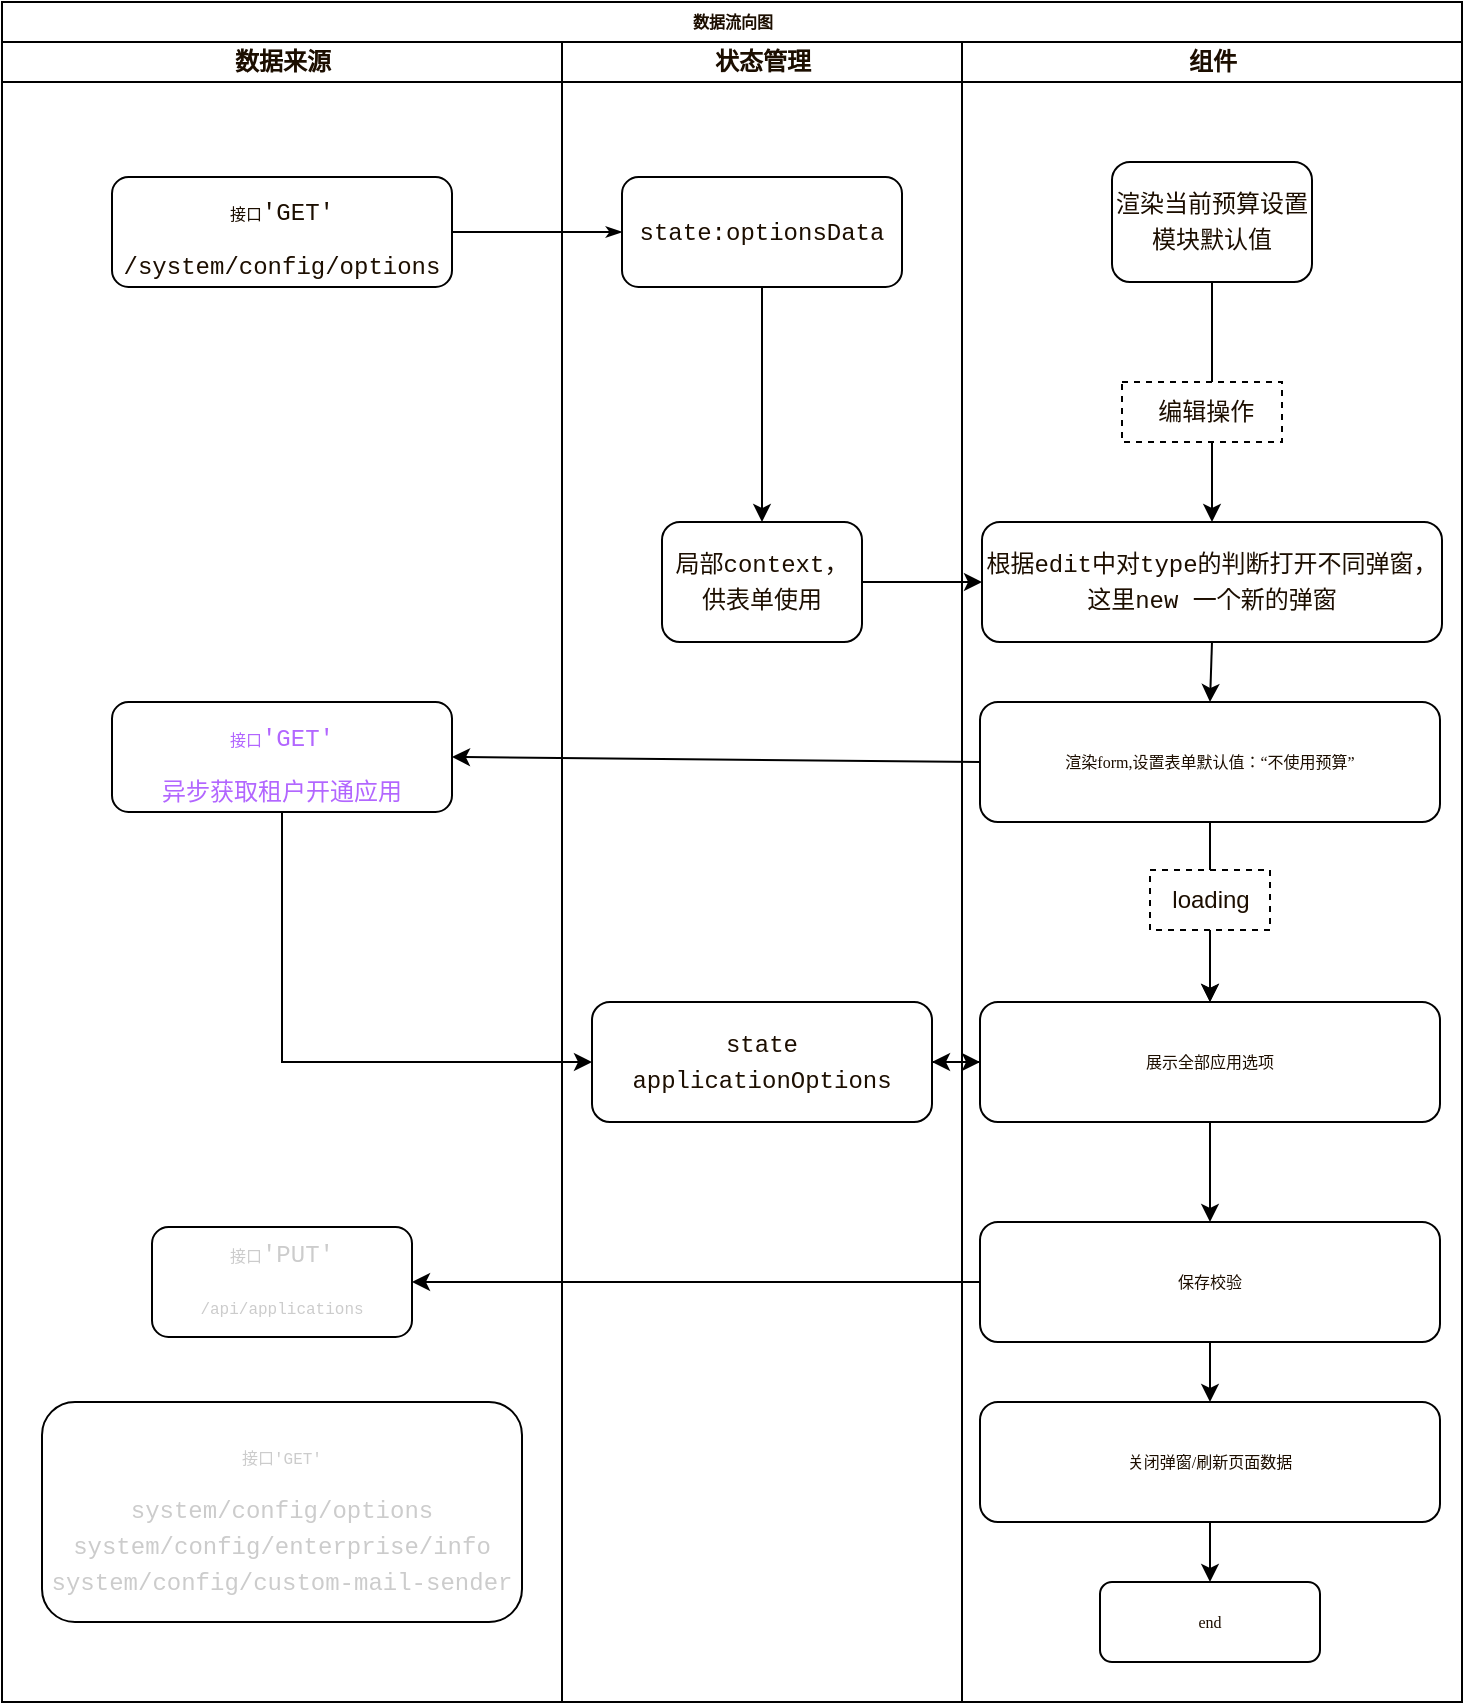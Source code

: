 <mxfile version="20.1.4" type="github">
  <diagram id="prtHgNgQTEPvFCAcTncT" name="Page-1">
    <mxGraphModel dx="946" dy="557" grid="1" gridSize="10" guides="1" tooltips="1" connect="1" arrows="1" fold="1" page="1" pageScale="1" pageWidth="827" pageHeight="1169" math="0" shadow="0">
      <root>
        <mxCell id="0" />
        <mxCell id="1" parent="0" />
        <mxCell id="de27Jn-yOiYLT7hn4Wbn-1" value="数据流向图" style="swimlane;html=1;childLayout=stackLayout;startSize=20;rounded=0;shadow=0;labelBackgroundColor=none;strokeWidth=1;fontFamily=Verdana;fontSize=8;align=center;fontColor=#1C0E00;" vertex="1" parent="1">
          <mxGeometry x="70" y="40" width="730" height="850" as="geometry" />
        </mxCell>
        <mxCell id="de27Jn-yOiYLT7hn4Wbn-2" value="数据来源" style="swimlane;html=1;startSize=20;fontColor=#1C0E00;labelBackgroundColor=none;" vertex="1" parent="de27Jn-yOiYLT7hn4Wbn-1">
          <mxGeometry y="20" width="280" height="830" as="geometry" />
        </mxCell>
        <mxCell id="de27Jn-yOiYLT7hn4Wbn-3" value="&lt;p style=&quot;line-height: 18px;&quot;&gt;&lt;font style=&quot;&quot; face=&quot;Menlo, Monaco, Courier New, monospace&quot;&gt;接口&lt;/font&gt;&lt;span style=&quot;font-family: Menlo, Monaco, &amp;quot;Courier New&amp;quot;, monospace; font-size: 12px;&quot;&gt;&#39;GET&#39;&lt;/span&gt;&lt;/p&gt;&lt;div style=&quot;font-family: Menlo, Monaco, &amp;quot;Courier New&amp;quot;, monospace; font-size: 12px; line-height: 18px;&quot;&gt;/system/config/options&lt;/div&gt;" style="rounded=1;whiteSpace=wrap;html=1;shadow=0;labelBackgroundColor=none;strokeWidth=1;fontFamily=Verdana;fontSize=8;align=center;fontColor=#1C0E00;" vertex="1" parent="de27Jn-yOiYLT7hn4Wbn-2">
          <mxGeometry x="55" y="67.5" width="170" height="55" as="geometry" />
        </mxCell>
        <mxCell id="de27Jn-yOiYLT7hn4Wbn-4" value="&lt;p style=&quot;line-height: 18px;&quot;&gt;&lt;font style=&quot;&quot; face=&quot;Menlo, Monaco, Courier New, monospace&quot;&gt;接口&lt;/font&gt;&lt;span style=&quot;font-family: Menlo, Monaco, &amp;quot;Courier New&amp;quot;, monospace; font-size: 12px;&quot;&gt;&#39;PUT&#39;&lt;/span&gt;&lt;/p&gt;&lt;p style=&quot;line-height: 18px;&quot;&gt;&lt;font style=&quot;&quot; face=&quot;Menlo, Monaco, Courier New, monospace&quot;&gt;/api/applications&lt;/font&gt;&lt;br&gt;&lt;/p&gt;" style="rounded=1;whiteSpace=wrap;html=1;shadow=0;labelBackgroundColor=none;strokeWidth=1;fontFamily=Verdana;fontSize=8;align=center;fontColor=#CCCCCC;" vertex="1" parent="de27Jn-yOiYLT7hn4Wbn-2">
          <mxGeometry x="75" y="592.5" width="130" height="55" as="geometry" />
        </mxCell>
        <mxCell id="de27Jn-yOiYLT7hn4Wbn-29" value="&lt;p style=&quot;line-height: 18px;&quot;&gt;&lt;font color=&quot;#b266ff&quot;&gt;&lt;font style=&quot;&quot; face=&quot;Menlo, Monaco, Courier New, monospace&quot;&gt;接口&lt;/font&gt;&lt;span style=&quot;font-family: Menlo, Monaco, &amp;quot;Courier New&amp;quot;, monospace; font-size: 12px;&quot;&gt;&#39;GET&#39;&lt;/span&gt;&lt;/font&gt;&lt;/p&gt;&lt;div style=&quot;font-family: Menlo, Monaco, &amp;quot;Courier New&amp;quot;, monospace; font-size: 12px; line-height: 18px;&quot;&gt;&lt;span style=&quot;&quot;&gt;&lt;font color=&quot;#b266ff&quot;&gt;异步获取租户开通应用&lt;/font&gt;&lt;/span&gt;&lt;/div&gt;" style="rounded=1;whiteSpace=wrap;html=1;shadow=0;labelBackgroundColor=none;strokeWidth=1;fontFamily=Verdana;fontSize=8;align=center;fontColor=#1C0E00;" vertex="1" parent="de27Jn-yOiYLT7hn4Wbn-2">
          <mxGeometry x="55" y="330" width="170" height="55" as="geometry" />
        </mxCell>
        <mxCell id="de27Jn-yOiYLT7hn4Wbn-52" value="&lt;p style=&quot;line-height: 18px;&quot;&gt;&lt;font face=&quot;Menlo, Monaco, Courier New, monospace&quot;&gt;接口&#39;GET&#39;&lt;br&gt;&lt;/font&gt;&lt;/p&gt;&lt;div style=&quot;font-family: Menlo, Monaco, &amp;quot;Courier New&amp;quot;, monospace; font-size: 12px; line-height: 18px;&quot;&gt;&lt;span style=&quot;&quot;&gt;system/config/options&lt;br&gt;&lt;/span&gt;&lt;div style=&quot;line-height: 18px;&quot;&gt;&lt;span style=&quot;&quot;&gt;system/config/enterprise/info&lt;/span&gt;&lt;/div&gt;&lt;div style=&quot;line-height: 18px;&quot;&gt;&lt;div style=&quot;line-height: 18px;&quot;&gt;&lt;span style=&quot;&quot;&gt;system/config/custom-mail-sender&lt;/span&gt;&lt;/div&gt;&lt;/div&gt;&lt;/div&gt;" style="rounded=1;whiteSpace=wrap;html=1;shadow=0;labelBackgroundColor=none;strokeWidth=1;fontFamily=Verdana;fontSize=8;align=center;fontColor=#CCCCCC;" vertex="1" parent="de27Jn-yOiYLT7hn4Wbn-2">
          <mxGeometry x="20" y="680" width="240" height="110" as="geometry" />
        </mxCell>
        <mxCell id="de27Jn-yOiYLT7hn4Wbn-5" style="edgeStyle=orthogonalEdgeStyle;rounded=1;html=1;labelBackgroundColor=none;startArrow=none;startFill=0;startSize=5;endArrow=classicThin;endFill=1;endSize=5;jettySize=auto;orthogonalLoop=1;strokeWidth=1;fontFamily=Verdana;fontSize=8;fontColor=#1C0E00;" edge="1" parent="de27Jn-yOiYLT7hn4Wbn-1" source="de27Jn-yOiYLT7hn4Wbn-3" target="de27Jn-yOiYLT7hn4Wbn-7">
          <mxGeometry relative="1" as="geometry" />
        </mxCell>
        <mxCell id="de27Jn-yOiYLT7hn4Wbn-6" value="状态管理" style="swimlane;html=1;startSize=20;fontColor=#1C0E00;labelBackgroundColor=none;" vertex="1" parent="de27Jn-yOiYLT7hn4Wbn-1">
          <mxGeometry x="280" y="20" width="200" height="830" as="geometry" />
        </mxCell>
        <mxCell id="de27Jn-yOiYLT7hn4Wbn-7" value="&lt;div style=&quot;font-family: Menlo, Monaco, &amp;quot;Courier New&amp;quot;, monospace; font-size: 12px; line-height: 18px;&quot;&gt;state:optionsData&lt;/div&gt;" style="rounded=1;whiteSpace=wrap;html=1;shadow=0;labelBackgroundColor=none;strokeWidth=1;fontFamily=Verdana;fontSize=8;align=center;fontColor=#1C0E00;" vertex="1" parent="de27Jn-yOiYLT7hn4Wbn-6">
          <mxGeometry x="30" y="67.5" width="140" height="55" as="geometry" />
        </mxCell>
        <mxCell id="de27Jn-yOiYLT7hn4Wbn-21" value="&lt;div style=&quot;font-family: Menlo, Monaco, &amp;quot;Courier New&amp;quot;, monospace; font-size: 12px; line-height: 18px;&quot;&gt;局部context，供表单使用&lt;/div&gt;" style="rounded=1;whiteSpace=wrap;html=1;shadow=0;labelBackgroundColor=none;strokeWidth=1;fontFamily=Verdana;fontSize=8;align=center;fontColor=#1C0E00;" vertex="1" parent="de27Jn-yOiYLT7hn4Wbn-6">
          <mxGeometry x="50" y="240" width="100" height="60" as="geometry" />
        </mxCell>
        <mxCell id="de27Jn-yOiYLT7hn4Wbn-23" value="" style="endArrow=classic;html=1;rounded=0;exitX=0.5;exitY=1;exitDx=0;exitDy=0;entryX=0.5;entryY=0;entryDx=0;entryDy=0;labelBackgroundColor=none;fontColor=#1C0E00;" edge="1" parent="de27Jn-yOiYLT7hn4Wbn-6" source="de27Jn-yOiYLT7hn4Wbn-7" target="de27Jn-yOiYLT7hn4Wbn-21">
          <mxGeometry width="50" height="50" relative="1" as="geometry">
            <mxPoint x="90" y="200" as="sourcePoint" />
            <mxPoint x="140" y="150" as="targetPoint" />
          </mxGeometry>
        </mxCell>
        <mxCell id="de27Jn-yOiYLT7hn4Wbn-32" value="&lt;div style=&quot;font-family: Menlo, Monaco, &amp;quot;Courier New&amp;quot;, monospace; font-size: 12px; line-height: 18px;&quot;&gt;state&lt;/div&gt;&lt;div style=&quot;font-family: Menlo, Monaco, &amp;quot;Courier New&amp;quot;, monospace; font-size: 12px; line-height: 18px;&quot;&gt;applicationOptions&lt;/div&gt;" style="rounded=1;whiteSpace=wrap;html=1;shadow=0;labelBackgroundColor=none;strokeWidth=1;fontFamily=Verdana;fontSize=8;align=center;fontColor=#1C0E00;" vertex="1" parent="de27Jn-yOiYLT7hn4Wbn-6">
          <mxGeometry x="15" y="480" width="170" height="60" as="geometry" />
        </mxCell>
        <mxCell id="de27Jn-yOiYLT7hn4Wbn-8" value="组件" style="swimlane;html=1;startSize=20;fontColor=#1C0E00;labelBackgroundColor=none;" vertex="1" parent="de27Jn-yOiYLT7hn4Wbn-1">
          <mxGeometry x="480" y="20" width="250" height="830" as="geometry" />
        </mxCell>
        <mxCell id="de27Jn-yOiYLT7hn4Wbn-9" value="&lt;div style=&quot;font-family: Menlo, Monaco, &amp;quot;Courier New&amp;quot;, monospace; font-size: 12px; line-height: 18px;&quot;&gt;&lt;div style=&quot;line-height: 18px;&quot;&gt;渲染当前预算设置模块默认值&lt;/div&gt;&lt;/div&gt;" style="rounded=1;whiteSpace=wrap;html=1;shadow=0;labelBackgroundColor=none;strokeWidth=1;fontFamily=Verdana;fontSize=8;align=center;fontColor=#1C0E00;" vertex="1" parent="de27Jn-yOiYLT7hn4Wbn-8">
          <mxGeometry x="75" y="60" width="100" height="60" as="geometry" />
        </mxCell>
        <mxCell id="de27Jn-yOiYLT7hn4Wbn-11" value="&lt;div style=&quot;font-family: Menlo, Monaco, &amp;quot;Courier New&amp;quot;, monospace; font-size: 12px; line-height: 18px;&quot;&gt;根据edit中对type的判断打开不同弹窗，这里new 一个新的弹窗&lt;/div&gt;" style="rounded=1;whiteSpace=wrap;html=1;shadow=0;labelBackgroundColor=none;strokeWidth=1;fontFamily=Verdana;fontSize=8;align=center;fontColor=#1C0E00;" vertex="1" parent="de27Jn-yOiYLT7hn4Wbn-8">
          <mxGeometry x="10" y="240" width="230" height="60" as="geometry" />
        </mxCell>
        <mxCell id="de27Jn-yOiYLT7hn4Wbn-12" value="渲染form,设置表单默认值：“不使用预算”" style="rounded=1;whiteSpace=wrap;html=1;shadow=0;labelBackgroundColor=none;strokeWidth=1;fontFamily=Verdana;fontSize=8;align=center;fontColor=#1C0E00;" vertex="1" parent="de27Jn-yOiYLT7hn4Wbn-8">
          <mxGeometry x="9" y="330" width="230" height="60" as="geometry" />
        </mxCell>
        <mxCell id="de27Jn-yOiYLT7hn4Wbn-14" value="保存校验" style="rounded=1;whiteSpace=wrap;html=1;shadow=0;labelBackgroundColor=none;strokeWidth=1;fontFamily=Verdana;fontSize=8;align=center;fontColor=#1C0E00;" vertex="1" parent="de27Jn-yOiYLT7hn4Wbn-8">
          <mxGeometry x="9" y="590" width="230" height="60" as="geometry" />
        </mxCell>
        <mxCell id="de27Jn-yOiYLT7hn4Wbn-25" value="" style="endArrow=classic;html=1;rounded=0;exitX=0.5;exitY=1;exitDx=0;exitDy=0;labelBackgroundColor=none;fontColor=#1C0E00;" edge="1" parent="de27Jn-yOiYLT7hn4Wbn-8" source="de27Jn-yOiYLT7hn4Wbn-9" target="de27Jn-yOiYLT7hn4Wbn-11">
          <mxGeometry width="50" height="50" relative="1" as="geometry">
            <mxPoint x="110" y="180" as="sourcePoint" />
            <mxPoint x="160" y="130" as="targetPoint" />
          </mxGeometry>
        </mxCell>
        <mxCell id="de27Jn-yOiYLT7hn4Wbn-26" value="&amp;nbsp;编辑操作" style="text;html=1;align=center;verticalAlign=middle;resizable=0;points=[];autosize=1;strokeColor=default;fillColor=default;dashed=1;labelBackgroundColor=none;fontColor=#1C0E00;" vertex="1" parent="de27Jn-yOiYLT7hn4Wbn-8">
          <mxGeometry x="80" y="170" width="80" height="30" as="geometry" />
        </mxCell>
        <mxCell id="de27Jn-yOiYLT7hn4Wbn-27" value="" style="endArrow=classic;html=1;rounded=0;exitX=0.5;exitY=1;exitDx=0;exitDy=0;entryX=0.5;entryY=0;entryDx=0;entryDy=0;labelBackgroundColor=none;fontColor=#1C0E00;" edge="1" parent="de27Jn-yOiYLT7hn4Wbn-8" source="de27Jn-yOiYLT7hn4Wbn-11" target="de27Jn-yOiYLT7hn4Wbn-12">
          <mxGeometry width="50" height="50" relative="1" as="geometry">
            <mxPoint x="119.5" y="340" as="sourcePoint" />
            <mxPoint x="120" y="330" as="targetPoint" />
          </mxGeometry>
        </mxCell>
        <mxCell id="de27Jn-yOiYLT7hn4Wbn-34" value="展示全部应用选项" style="rounded=1;whiteSpace=wrap;html=1;shadow=0;labelBackgroundColor=none;strokeWidth=1;fontFamily=Verdana;fontSize=8;align=center;fontColor=#1C0E00;" vertex="1" parent="de27Jn-yOiYLT7hn4Wbn-8">
          <mxGeometry x="9" y="480" width="230" height="60" as="geometry" />
        </mxCell>
        <mxCell id="de27Jn-yOiYLT7hn4Wbn-38" value="" style="endArrow=classic;html=1;rounded=0;exitX=0.5;exitY=1;exitDx=0;exitDy=0;startArrow=none;labelBackgroundColor=none;fontColor=#1C0E00;" edge="1" parent="de27Jn-yOiYLT7hn4Wbn-8" source="de27Jn-yOiYLT7hn4Wbn-39" target="de27Jn-yOiYLT7hn4Wbn-34">
          <mxGeometry width="50" height="50" relative="1" as="geometry">
            <mxPoint x="80" y="460" as="sourcePoint" />
            <mxPoint x="130" y="410" as="targetPoint" />
          </mxGeometry>
        </mxCell>
        <mxCell id="de27Jn-yOiYLT7hn4Wbn-41" value="" style="edgeStyle=orthogonalEdgeStyle;rounded=0;orthogonalLoop=1;jettySize=auto;html=1;labelBackgroundColor=none;fontColor=#1C0E00;" edge="1" parent="de27Jn-yOiYLT7hn4Wbn-8" source="de27Jn-yOiYLT7hn4Wbn-39" target="de27Jn-yOiYLT7hn4Wbn-34">
          <mxGeometry relative="1" as="geometry" />
        </mxCell>
        <mxCell id="de27Jn-yOiYLT7hn4Wbn-39" value="loading" style="text;html=1;align=center;verticalAlign=middle;resizable=0;points=[];autosize=1;strokeColor=default;fillColor=default;dashed=1;labelBackgroundColor=none;fontColor=#1C0E00;" vertex="1" parent="de27Jn-yOiYLT7hn4Wbn-8">
          <mxGeometry x="94" y="414" width="60" height="30" as="geometry" />
        </mxCell>
        <mxCell id="de27Jn-yOiYLT7hn4Wbn-40" value="" style="endArrow=none;html=1;rounded=0;exitX=0.5;exitY=1;exitDx=0;exitDy=0;labelBackgroundColor=none;fontColor=#1C0E00;" edge="1" parent="de27Jn-yOiYLT7hn4Wbn-8" source="de27Jn-yOiYLT7hn4Wbn-12" target="de27Jn-yOiYLT7hn4Wbn-39">
          <mxGeometry width="50" height="50" relative="1" as="geometry">
            <mxPoint x="605" y="450" as="sourcePoint" />
            <mxPoint x="605" y="510" as="targetPoint" />
          </mxGeometry>
        </mxCell>
        <mxCell id="de27Jn-yOiYLT7hn4Wbn-44" value="" style="endArrow=classic;html=1;rounded=0;exitX=0.5;exitY=1;exitDx=0;exitDy=0;entryX=0.5;entryY=0;entryDx=0;entryDy=0;labelBackgroundColor=none;fontColor=#1C0E00;" edge="1" parent="de27Jn-yOiYLT7hn4Wbn-8" source="de27Jn-yOiYLT7hn4Wbn-34" target="de27Jn-yOiYLT7hn4Wbn-14">
          <mxGeometry width="50" height="50" relative="1" as="geometry">
            <mxPoint x="100" y="730" as="sourcePoint" />
            <mxPoint x="150" y="680" as="targetPoint" />
          </mxGeometry>
        </mxCell>
        <mxCell id="de27Jn-yOiYLT7hn4Wbn-48" value="关闭弹窗/刷新页面数据" style="rounded=1;whiteSpace=wrap;html=1;shadow=0;labelBackgroundColor=none;strokeWidth=1;fontFamily=Verdana;fontSize=8;align=center;fontColor=#1C0E00;" vertex="1" parent="de27Jn-yOiYLT7hn4Wbn-8">
          <mxGeometry x="9" y="680" width="230" height="60" as="geometry" />
        </mxCell>
        <mxCell id="de27Jn-yOiYLT7hn4Wbn-49" value="end" style="rounded=1;whiteSpace=wrap;html=1;shadow=0;labelBackgroundColor=none;strokeWidth=1;fontFamily=Verdana;fontSize=8;align=center;fontColor=#1C0E00;" vertex="1" parent="de27Jn-yOiYLT7hn4Wbn-8">
          <mxGeometry x="69" y="770" width="110" height="40" as="geometry" />
        </mxCell>
        <mxCell id="de27Jn-yOiYLT7hn4Wbn-50" value="" style="endArrow=classic;html=1;rounded=0;exitX=0.5;exitY=1;exitDx=0;exitDy=0;labelBackgroundColor=none;fontColor=#1C0E00;" edge="1" parent="de27Jn-yOiYLT7hn4Wbn-8" source="de27Jn-yOiYLT7hn4Wbn-14" target="de27Jn-yOiYLT7hn4Wbn-48">
          <mxGeometry width="50" height="50" relative="1" as="geometry">
            <mxPoint x="80" y="660" as="sourcePoint" />
            <mxPoint x="-340" y="740" as="targetPoint" />
          </mxGeometry>
        </mxCell>
        <mxCell id="de27Jn-yOiYLT7hn4Wbn-54" value="" style="endArrow=classic;html=1;rounded=0;exitX=0.5;exitY=1;exitDx=0;exitDy=0;entryX=0.5;entryY=0;entryDx=0;entryDy=0;labelBackgroundColor=none;fontColor=#1C0E00;" edge="1" parent="de27Jn-yOiYLT7hn4Wbn-8" source="de27Jn-yOiYLT7hn4Wbn-48" target="de27Jn-yOiYLT7hn4Wbn-49">
          <mxGeometry width="50" height="50" relative="1" as="geometry">
            <mxPoint x="90" y="800" as="sourcePoint" />
            <mxPoint x="140" y="750" as="targetPoint" />
          </mxGeometry>
        </mxCell>
        <mxCell id="de27Jn-yOiYLT7hn4Wbn-24" value="" style="endArrow=classic;html=1;rounded=0;exitX=1;exitY=0.5;exitDx=0;exitDy=0;entryX=0;entryY=0.5;entryDx=0;entryDy=0;labelBackgroundColor=none;fontColor=#1C0E00;" edge="1" parent="de27Jn-yOiYLT7hn4Wbn-1" source="de27Jn-yOiYLT7hn4Wbn-21" target="de27Jn-yOiYLT7hn4Wbn-11">
          <mxGeometry width="50" height="50" relative="1" as="geometry">
            <mxPoint x="320" y="280" as="sourcePoint" />
            <mxPoint x="370" y="230" as="targetPoint" />
          </mxGeometry>
        </mxCell>
        <mxCell id="de27Jn-yOiYLT7hn4Wbn-31" value="" style="endArrow=classic;html=1;rounded=0;exitX=0;exitY=0.5;exitDx=0;exitDy=0;entryX=1;entryY=0.5;entryDx=0;entryDy=0;labelBackgroundColor=none;fontColor=#1C0E00;" edge="1" parent="de27Jn-yOiYLT7hn4Wbn-1" source="de27Jn-yOiYLT7hn4Wbn-12" target="de27Jn-yOiYLT7hn4Wbn-29">
          <mxGeometry width="50" height="50" relative="1" as="geometry">
            <mxPoint x="320" y="280" as="sourcePoint" />
            <mxPoint x="370" y="230" as="targetPoint" />
          </mxGeometry>
        </mxCell>
        <mxCell id="de27Jn-yOiYLT7hn4Wbn-33" value="" style="endArrow=classic;html=1;rounded=0;exitX=0.5;exitY=1;exitDx=0;exitDy=0;entryX=0;entryY=0.5;entryDx=0;entryDy=0;labelBackgroundColor=none;fontColor=#1C0E00;" edge="1" parent="de27Jn-yOiYLT7hn4Wbn-1" source="de27Jn-yOiYLT7hn4Wbn-29" target="de27Jn-yOiYLT7hn4Wbn-32">
          <mxGeometry width="50" height="50" relative="1" as="geometry">
            <mxPoint x="320" y="500" as="sourcePoint" />
            <mxPoint x="370" y="450" as="targetPoint" />
            <Array as="points">
              <mxPoint x="140" y="530" />
            </Array>
          </mxGeometry>
        </mxCell>
        <mxCell id="de27Jn-yOiYLT7hn4Wbn-42" value="" style="endArrow=classic;html=1;rounded=0;exitX=1;exitY=0.5;exitDx=0;exitDy=0;entryX=0;entryY=0.5;entryDx=0;entryDy=0;labelBackgroundColor=none;fontColor=#1C0E00;" edge="1" parent="de27Jn-yOiYLT7hn4Wbn-1" source="de27Jn-yOiYLT7hn4Wbn-32" target="de27Jn-yOiYLT7hn4Wbn-34">
          <mxGeometry width="50" height="50" relative="1" as="geometry">
            <mxPoint x="350" y="590" as="sourcePoint" />
            <mxPoint x="400" y="540" as="targetPoint" />
          </mxGeometry>
        </mxCell>
        <mxCell id="de27Jn-yOiYLT7hn4Wbn-51" value="" style="endArrow=classic;html=1;rounded=0;exitX=0;exitY=0.5;exitDx=0;exitDy=0;entryX=1;entryY=0.5;entryDx=0;entryDy=0;labelBackgroundColor=none;fontColor=#1C0E00;" edge="1" parent="de27Jn-yOiYLT7hn4Wbn-1" source="de27Jn-yOiYLT7hn4Wbn-14" target="de27Jn-yOiYLT7hn4Wbn-4">
          <mxGeometry width="50" height="50" relative="1" as="geometry">
            <mxPoint x="300" y="690" as="sourcePoint" />
            <mxPoint x="350" y="640" as="targetPoint" />
          </mxGeometry>
        </mxCell>
        <mxCell id="de27Jn-yOiYLT7hn4Wbn-55" value="" style="edgeStyle=orthogonalEdgeStyle;rounded=0;orthogonalLoop=1;jettySize=auto;html=1;labelBackgroundColor=none;fontColor=#1C0E00;" edge="1" parent="de27Jn-yOiYLT7hn4Wbn-1" source="de27Jn-yOiYLT7hn4Wbn-34" target="de27Jn-yOiYLT7hn4Wbn-32">
          <mxGeometry relative="1" as="geometry" />
        </mxCell>
      </root>
    </mxGraphModel>
  </diagram>
</mxfile>
